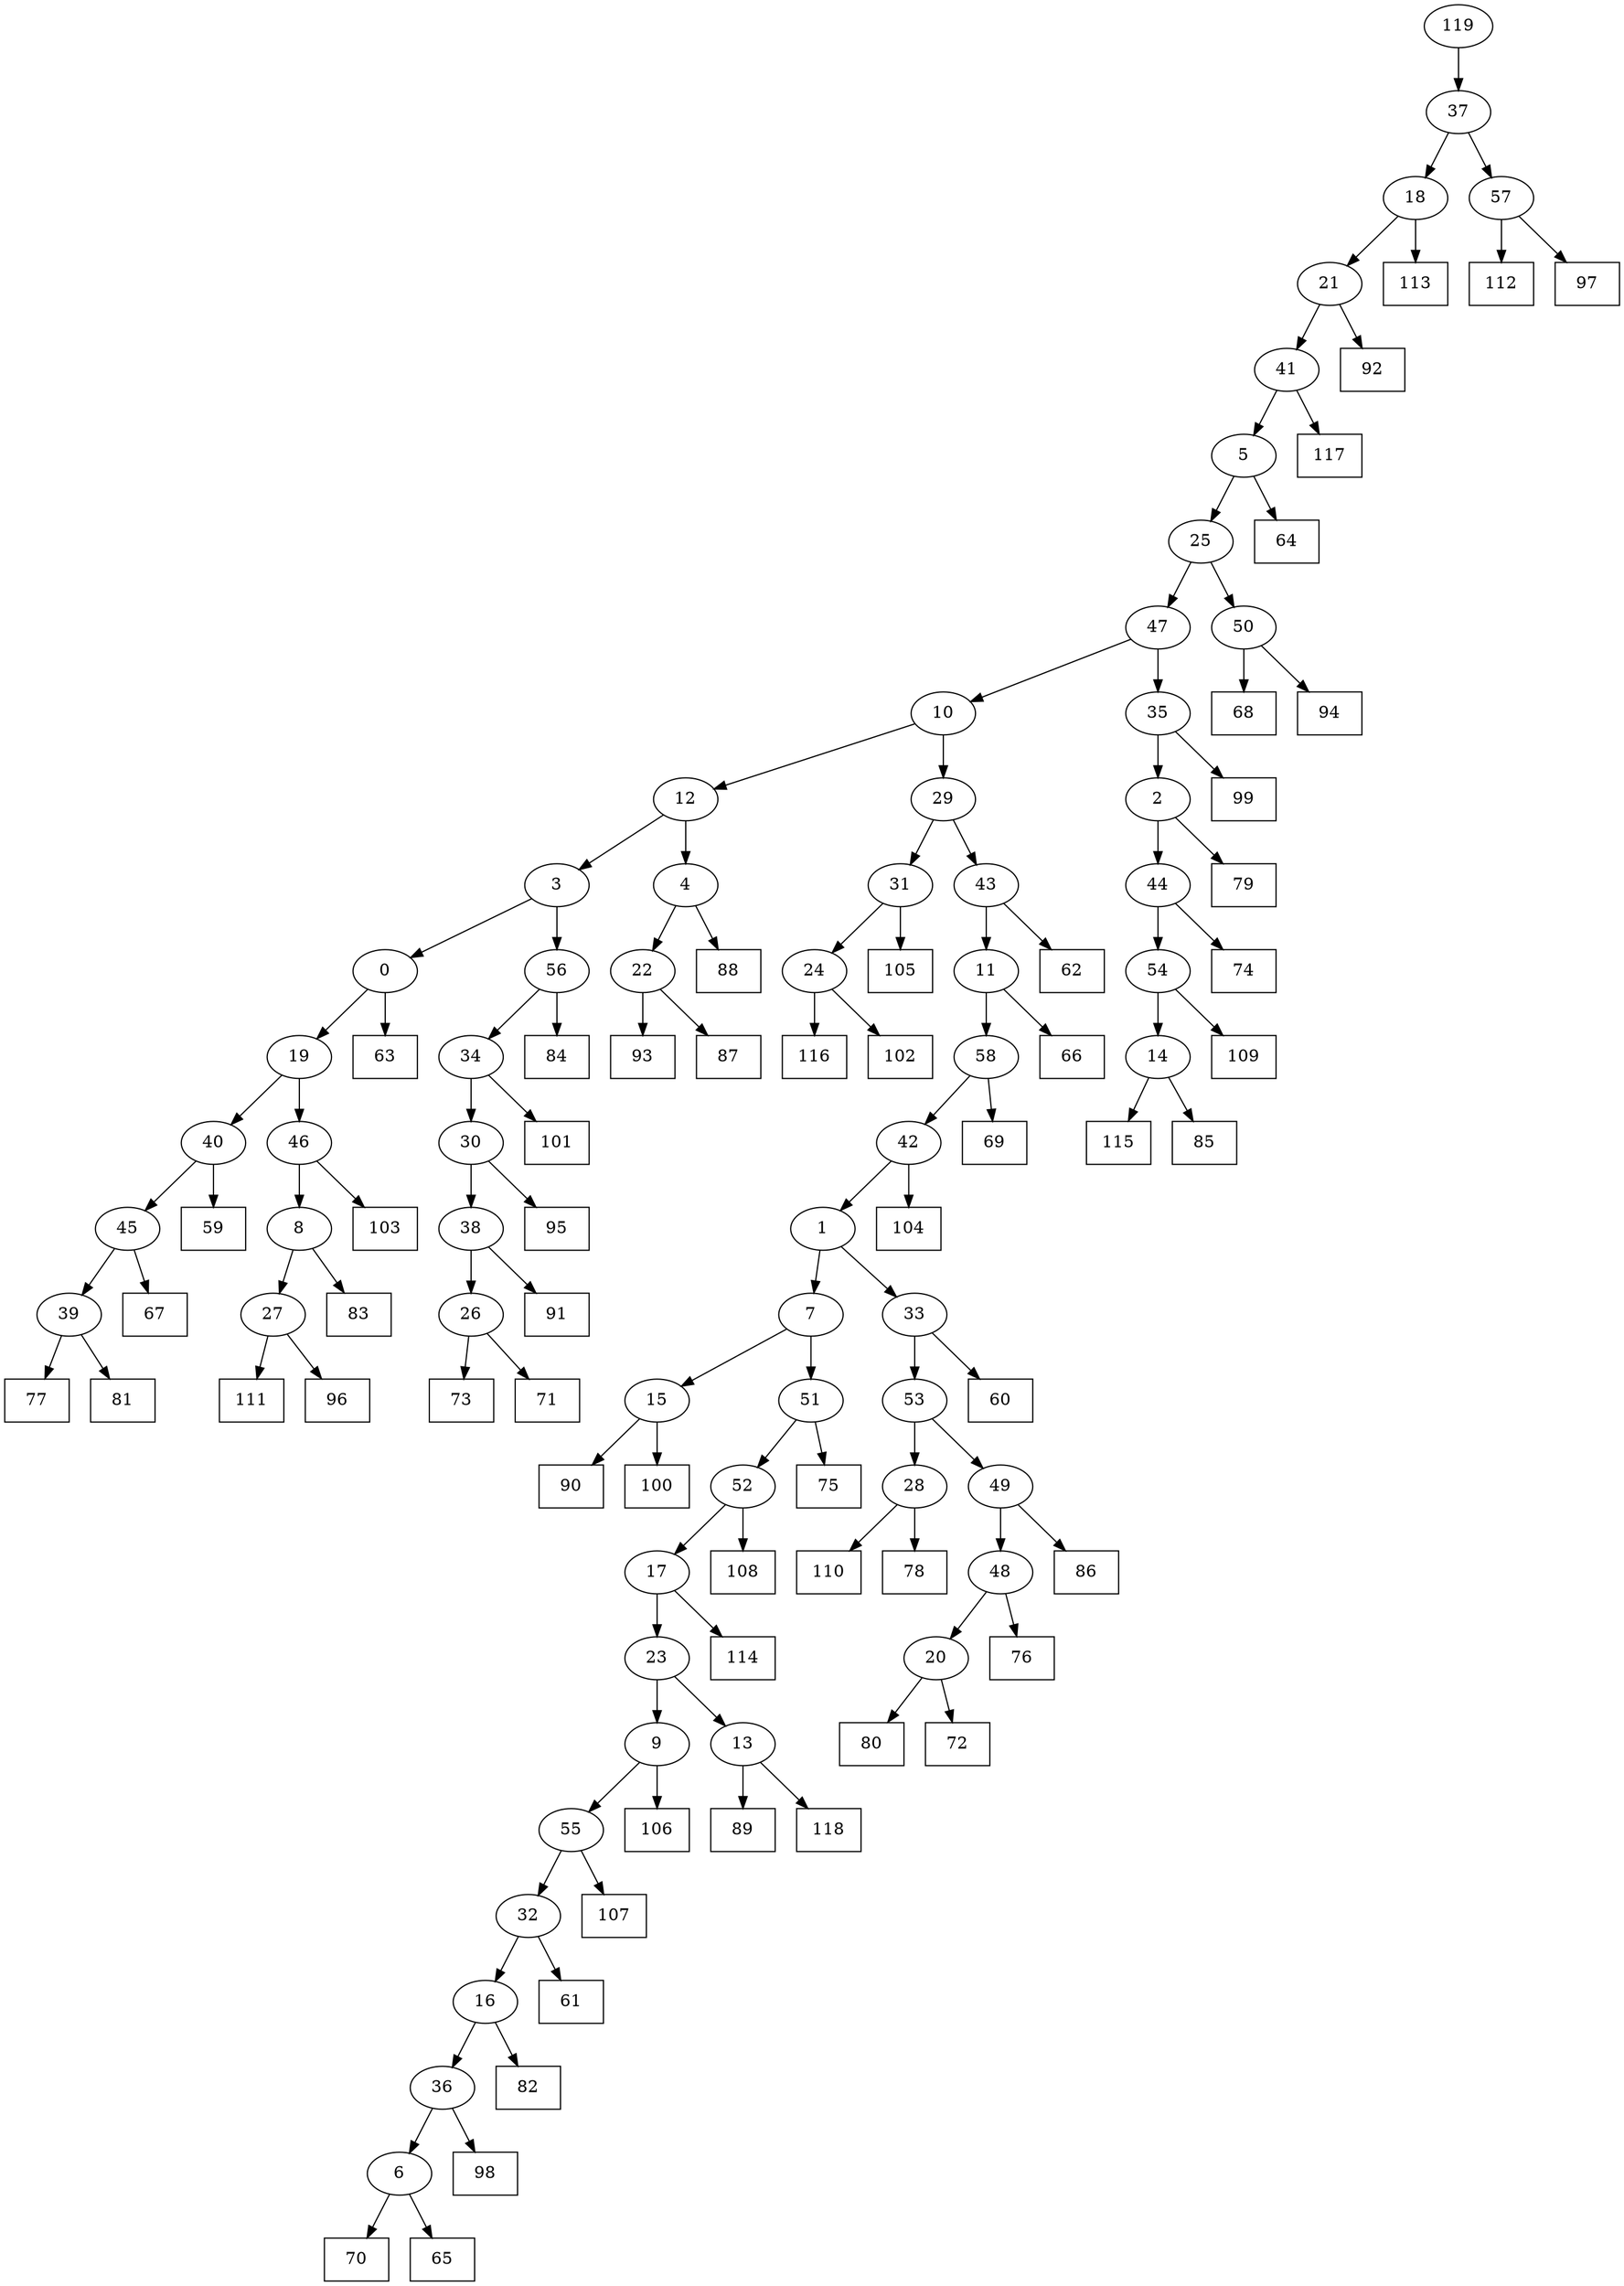 digraph G {
0[label="0"];
1[label="1"];
2[label="2"];
3[label="3"];
4[label="4"];
5[label="5"];
6[label="6"];
7[label="7"];
8[label="8"];
9[label="9"];
10[label="10"];
11[label="11"];
12[label="12"];
13[label="13"];
14[label="14"];
15[label="15"];
16[label="16"];
17[label="17"];
18[label="18"];
19[label="19"];
20[label="20"];
21[label="21"];
22[label="22"];
23[label="23"];
24[label="24"];
25[label="25"];
26[label="26"];
27[label="27"];
28[label="28"];
29[label="29"];
30[label="30"];
31[label="31"];
32[label="32"];
33[label="33"];
34[label="34"];
35[label="35"];
36[label="36"];
37[label="37"];
38[label="38"];
39[label="39"];
40[label="40"];
41[label="41"];
42[label="42"];
43[label="43"];
44[label="44"];
45[label="45"];
46[label="46"];
47[label="47"];
48[label="48"];
49[label="49"];
50[label="50"];
51[label="51"];
52[label="52"];
53[label="53"];
54[label="54"];
55[label="55"];
56[label="56"];
57[label="57"];
58[label="58"];
59[shape=box,label="66"];
60[shape=box,label="106"];
61[shape=box,label="74"];
62[shape=box,label="90"];
63[shape=box,label="99"];
64[shape=box,label="69"];
65[shape=box,label="95"];
66[shape=box,label="70"];
67[shape=box,label="116"];
68[shape=box,label="59"];
69[shape=box,label="89"];
70[shape=box,label="75"];
71[shape=box,label="101"];
72[shape=box,label="100"];
73[shape=box,label="61"];
74[shape=box,label="93"];
75[shape=box,label="107"];
76[shape=box,label="73"];
77[shape=box,label="65"];
78[shape=box,label="103"];
79[shape=box,label="92"];
80[shape=box,label="117"];
81[shape=box,label="86"];
82[shape=box,label="108"];
83[shape=box,label="112"];
84[shape=box,label="111"];
85[shape=box,label="96"];
86[shape=box,label="76"];
87[shape=box,label="118"];
88[shape=box,label="87"];
89[shape=box,label="83"];
90[shape=box,label="82"];
91[shape=box,label="113"];
92[shape=box,label="97"];
93[shape=box,label="98"];
94[shape=box,label="77"];
95[shape=box,label="80"];
96[shape=box,label="63"];
97[shape=box,label="81"];
98[shape=box,label="91"];
99[shape=box,label="71"];
100[shape=box,label="109"];
101[shape=box,label="68"];
102[shape=box,label="115"];
103[shape=box,label="84"];
104[shape=box,label="60"];
105[shape=box,label="88"];
106[shape=box,label="85"];
107[shape=box,label="110"];
108[shape=box,label="94"];
109[shape=box,label="62"];
110[shape=box,label="104"];
111[shape=box,label="78"];
112[shape=box,label="102"];
113[shape=box,label="79"];
114[shape=box,label="105"];
115[shape=box,label="114"];
116[shape=box,label="72"];
117[shape=box,label="67"];
118[shape=box,label="64"];
119[label="119"];
15->62 ;
34->71 ;
31->24 ;
57->92 ;
16->90 ;
55->75 ;
45->117 ;
21->41 ;
42->110 ;
27->85 ;
29->43 ;
43->109 ;
53->28 ;
28->111 ;
24->67 ;
18->91 ;
14->102 ;
4->105 ;
24->112 ;
8->89 ;
119->37 ;
11->59 ;
17->115 ;
15->72 ;
20->95 ;
39->94 ;
35->63 ;
38->98 ;
22->74 ;
41->80 ;
5->118 ;
51->70 ;
41->5 ;
5->25 ;
46->8 ;
9->60 ;
32->16 ;
6->66 ;
4->22 ;
23->13 ;
13->69 ;
48->86 ;
8->27 ;
27->84 ;
26->99 ;
29->31 ;
52->17 ;
22->88 ;
49->48 ;
10->29 ;
55->32 ;
26->76 ;
36->93 ;
40->45 ;
45->39 ;
56->34 ;
46->78 ;
1->7 ;
7->15 ;
13->87 ;
30->65 ;
42->1 ;
19->40 ;
40->68 ;
33->53 ;
53->49 ;
50->101 ;
0->96 ;
58->42 ;
3->0 ;
0->19 ;
25->47 ;
37->57 ;
57->83 ;
9->55 ;
54->14 ;
32->73 ;
39->97 ;
16->36 ;
50->108 ;
48->20 ;
20->116 ;
47->35 ;
31->114 ;
54->100 ;
19->46 ;
35->2 ;
2->113 ;
7->51 ;
17->23 ;
23->9 ;
14->106 ;
44->54 ;
12->4 ;
2->44 ;
44->61 ;
49->81 ;
36->6 ;
6->77 ;
52->82 ;
34->30 ;
30->38 ;
25->50 ;
47->10 ;
10->12 ;
51->52 ;
43->11 ;
11->58 ;
28->107 ;
18->21 ;
21->79 ;
58->64 ;
12->3 ;
37->18 ;
3->56 ;
56->103 ;
38->26 ;
1->33 ;
33->104 ;
}
